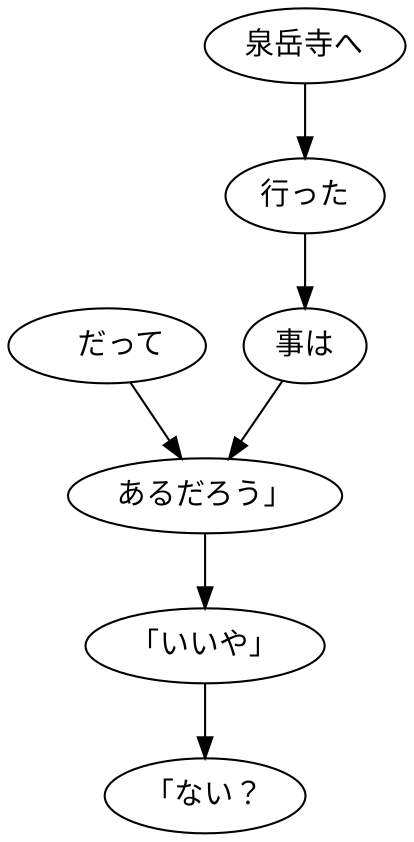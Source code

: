 digraph graph1550 {
	node0 [label="　だって"];
	node1 [label="泉岳寺へ"];
	node2 [label="行った"];
	node3 [label="事は"];
	node4 [label="あるだろう」"];
	node5 [label="「いいや」"];
	node6 [label="「ない？"];
	node0 -> node4;
	node1 -> node2;
	node2 -> node3;
	node3 -> node4;
	node4 -> node5;
	node5 -> node6;
}
